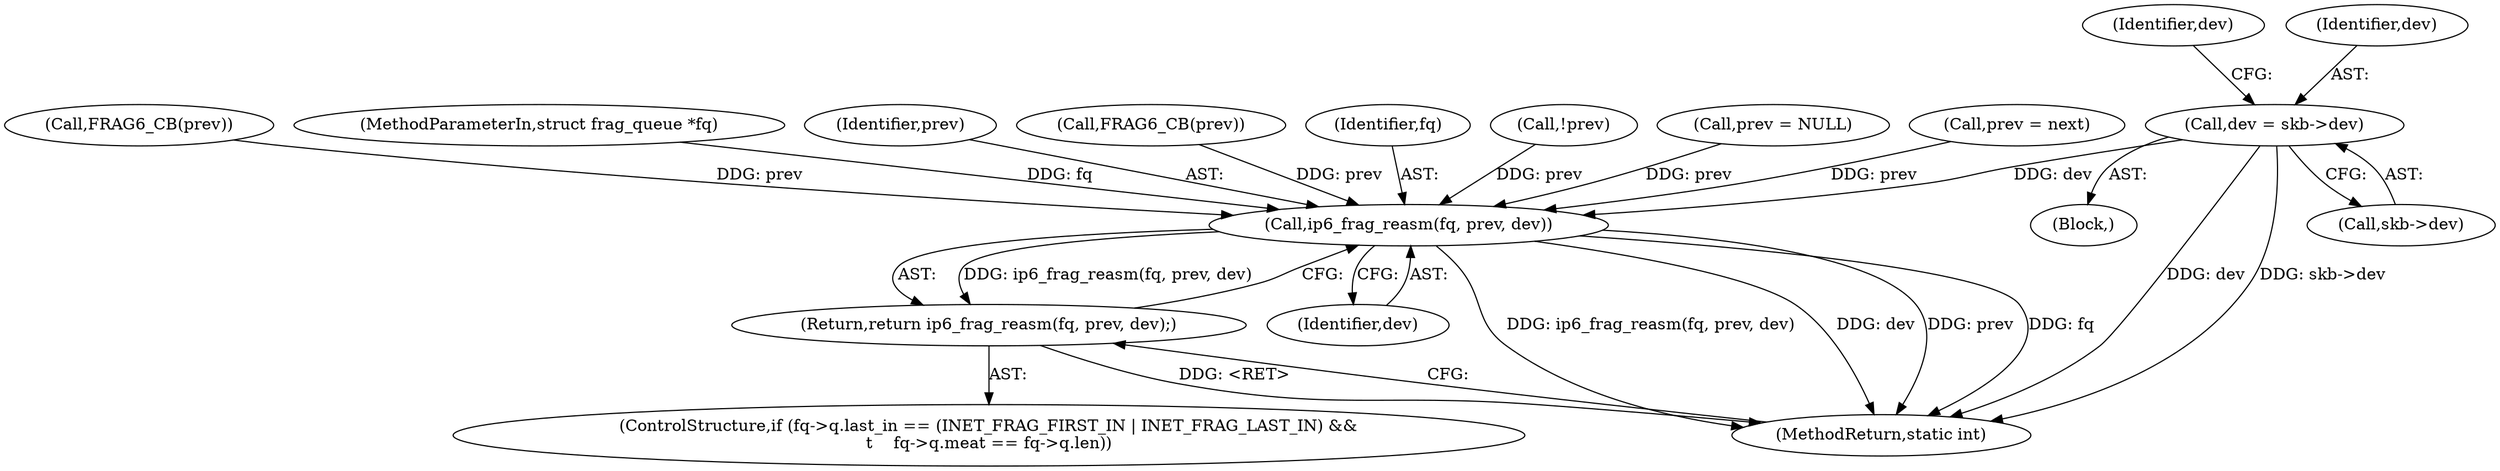 digraph "0_linux_70789d7052239992824628db8133de08dc78e593_0@pointer" {
"1000582" [label="(Call,dev = skb->dev)"];
"1000672" [label="(Call,ip6_frag_reasm(fq, prev, dev))"];
"1000671" [label="(Return,return ip6_frag_reasm(fq, prev, dev);)"];
"1000410" [label="(Call,FRAG6_CB(prev))"];
"1000588" [label="(Identifier,dev)"];
"1000583" [label="(Identifier,dev)"];
"1000672" [label="(Call,ip6_frag_reasm(fq, prev, dev))"];
"1000117" [label="(MethodParameterIn,struct frag_queue *fq)"];
"1000649" [label="(ControlStructure,if (fq->q.last_in == (INET_FRAG_FIRST_IN | INET_FRAG_LAST_IN) &&\n\t    fq->q.meat == fq->q.len))"];
"1000674" [label="(Identifier,prev)"];
"1000675" [label="(Identifier,dev)"];
"1000360" [label="(Call,FRAG6_CB(prev))"];
"1000673" [label="(Identifier,fq)"];
"1000121" [label="(Block,)"];
"1000716" [label="(MethodReturn,static int)"];
"1000671" [label="(Return,return ip6_frag_reasm(fq, prev, dev);)"];
"1000356" [label="(Call,!prev)"];
"1000582" [label="(Call,dev = skb->dev)"];
"1000584" [label="(Call,skb->dev)"];
"1000369" [label="(Call,prev = NULL)"];
"1000397" [label="(Call,prev = next)"];
"1000582" -> "1000121"  [label="AST: "];
"1000582" -> "1000584"  [label="CFG: "];
"1000583" -> "1000582"  [label="AST: "];
"1000584" -> "1000582"  [label="AST: "];
"1000588" -> "1000582"  [label="CFG: "];
"1000582" -> "1000716"  [label="DDG: dev"];
"1000582" -> "1000716"  [label="DDG: skb->dev"];
"1000582" -> "1000672"  [label="DDG: dev"];
"1000672" -> "1000671"  [label="AST: "];
"1000672" -> "1000675"  [label="CFG: "];
"1000673" -> "1000672"  [label="AST: "];
"1000674" -> "1000672"  [label="AST: "];
"1000675" -> "1000672"  [label="AST: "];
"1000671" -> "1000672"  [label="CFG: "];
"1000672" -> "1000716"  [label="DDG: ip6_frag_reasm(fq, prev, dev)"];
"1000672" -> "1000716"  [label="DDG: dev"];
"1000672" -> "1000716"  [label="DDG: prev"];
"1000672" -> "1000716"  [label="DDG: fq"];
"1000672" -> "1000671"  [label="DDG: ip6_frag_reasm(fq, prev, dev)"];
"1000117" -> "1000672"  [label="DDG: fq"];
"1000360" -> "1000672"  [label="DDG: prev"];
"1000369" -> "1000672"  [label="DDG: prev"];
"1000356" -> "1000672"  [label="DDG: prev"];
"1000410" -> "1000672"  [label="DDG: prev"];
"1000397" -> "1000672"  [label="DDG: prev"];
"1000671" -> "1000649"  [label="AST: "];
"1000716" -> "1000671"  [label="CFG: "];
"1000671" -> "1000716"  [label="DDG: <RET>"];
}
